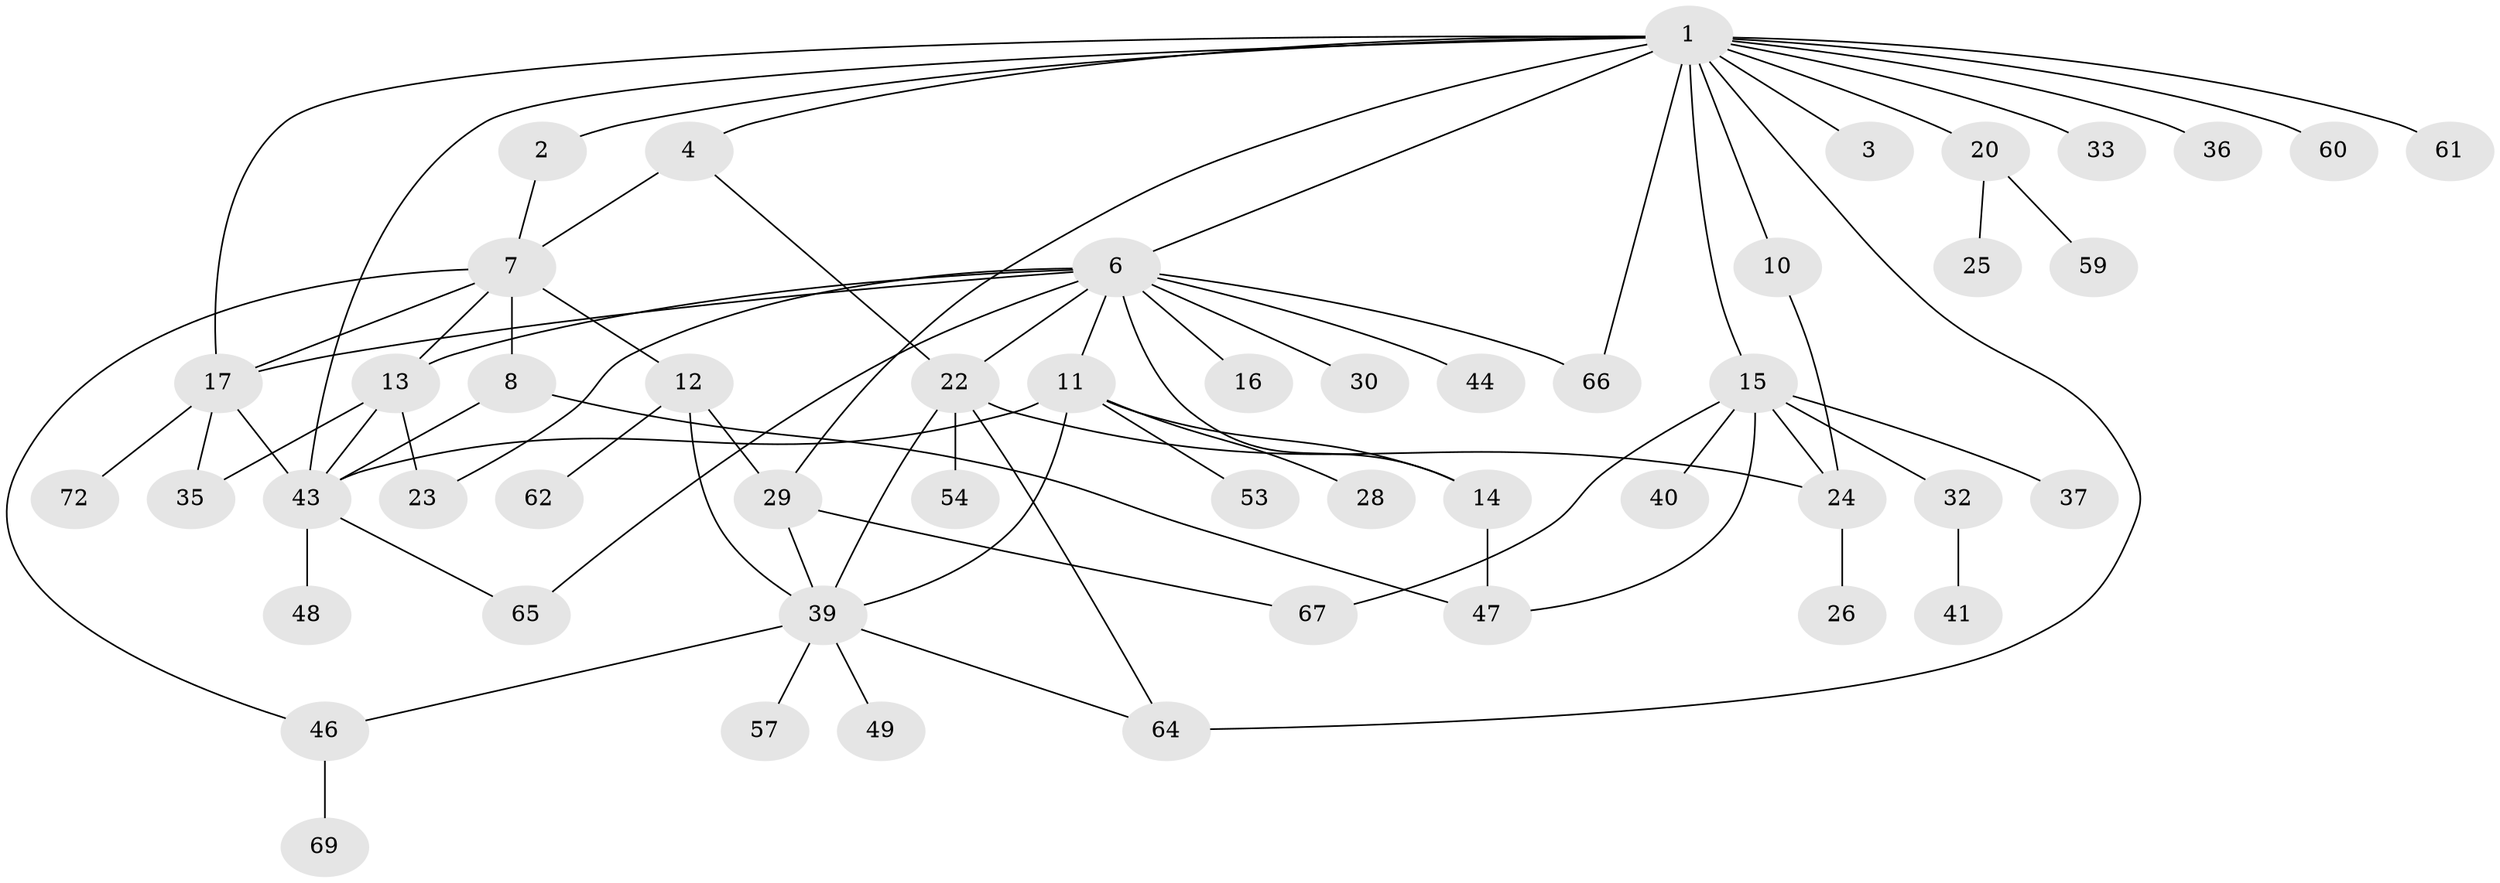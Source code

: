 // Generated by graph-tools (version 1.1) at 2025/51/02/27/25 19:51:58]
// undirected, 51 vertices, 76 edges
graph export_dot {
graph [start="1"]
  node [color=gray90,style=filled];
  1 [super="+5"];
  2;
  3;
  4 [super="+18"];
  6 [super="+9"];
  7 [super="+19"];
  8 [super="+56"];
  10 [super="+70"];
  11 [super="+51"];
  12 [super="+71"];
  13 [super="+42"];
  14 [super="+38"];
  15 [super="+21"];
  16;
  17 [super="+45"];
  20;
  22 [super="+34"];
  23 [super="+73"];
  24 [super="+55"];
  25 [super="+27"];
  26;
  28;
  29 [super="+31"];
  30;
  32;
  33;
  35;
  36;
  37;
  39 [super="+50"];
  40;
  41;
  43 [super="+52"];
  44;
  46 [super="+63"];
  47 [super="+58"];
  48;
  49;
  53;
  54;
  57;
  59;
  60;
  61;
  62;
  64 [super="+68"];
  65;
  66;
  67;
  69;
  72;
  1 -- 2;
  1 -- 3;
  1 -- 4;
  1 -- 20;
  1 -- 66;
  1 -- 64;
  1 -- 33;
  1 -- 36;
  1 -- 6;
  1 -- 10;
  1 -- 43;
  1 -- 15;
  1 -- 17;
  1 -- 60;
  1 -- 61;
  1 -- 29;
  2 -- 7;
  4 -- 7;
  4 -- 22;
  6 -- 14;
  6 -- 17;
  6 -- 66;
  6 -- 65;
  6 -- 11;
  6 -- 44;
  6 -- 13;
  6 -- 16;
  6 -- 22;
  6 -- 23;
  6 -- 30;
  7 -- 8;
  7 -- 12;
  7 -- 13;
  7 -- 17;
  7 -- 46;
  8 -- 47;
  8 -- 43;
  10 -- 24;
  11 -- 14 [weight=2];
  11 -- 28;
  11 -- 43;
  11 -- 53;
  11 -- 39;
  12 -- 29;
  12 -- 62;
  12 -- 39;
  13 -- 23;
  13 -- 35;
  13 -- 43 [weight=2];
  14 -- 47;
  15 -- 24;
  15 -- 37;
  15 -- 40;
  15 -- 47;
  15 -- 32;
  15 -- 67;
  17 -- 72;
  17 -- 35;
  17 -- 43;
  20 -- 25;
  20 -- 59;
  22 -- 24;
  22 -- 64;
  22 -- 54;
  22 -- 39;
  24 -- 26;
  29 -- 67;
  29 -- 39;
  32 -- 41;
  39 -- 46;
  39 -- 49;
  39 -- 57;
  39 -- 64;
  43 -- 48;
  43 -- 65;
  46 -- 69;
}
